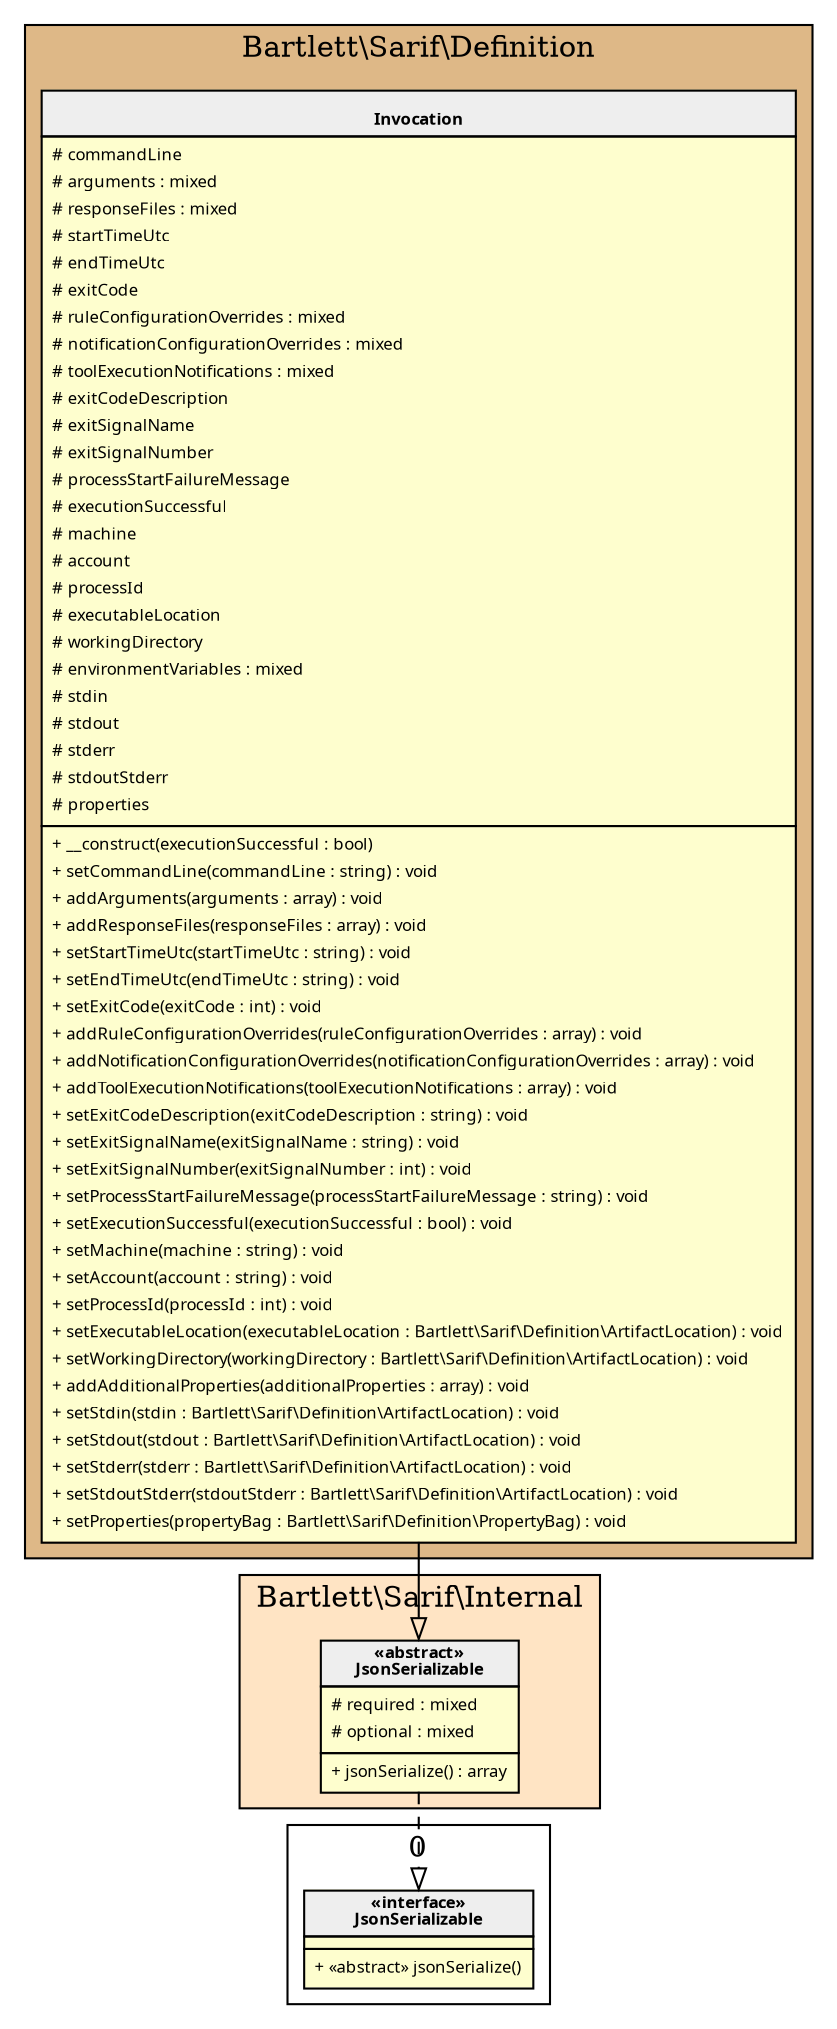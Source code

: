 digraph {
  graph [name="G" overlap="false" rankdir="TB" bgcolor="transparent"]
  node [fontname="Verdana" fontsize=8 shape="none" margin=0 fillcolor="#FEFECE" style="filled"]
  edge [fontname="Verdana" fontsize=8]
  subgraph cluster_0 {
    graph [bgcolor="BurlyWood"]
    label = "Bartlett\\Sarif\\Definition"
    "Bartlett\\Sarif\\Definition\\Invocation" [shape="none" label=<
<table cellspacing="0" border="0" cellborder="1">
    <tr><td bgcolor="#eeeeee"><b><br/>Invocation</b></td></tr>
    <tr><td><table border="0" cellspacing="0" cellpadding="2">
    <tr><td align="left"># commandLine</td></tr>
    <tr><td align="left"># arguments : mixed</td></tr>
    <tr><td align="left"># responseFiles : mixed</td></tr>
    <tr><td align="left"># startTimeUtc</td></tr>
    <tr><td align="left"># endTimeUtc</td></tr>
    <tr><td align="left"># exitCode</td></tr>
    <tr><td align="left"># ruleConfigurationOverrides : mixed</td></tr>
    <tr><td align="left"># notificationConfigurationOverrides : mixed</td></tr>
    <tr><td align="left"># toolExecutionNotifications : mixed</td></tr>
    <tr><td align="left"># exitCodeDescription</td></tr>
    <tr><td align="left"># exitSignalName</td></tr>
    <tr><td align="left"># exitSignalNumber</td></tr>
    <tr><td align="left"># processStartFailureMessage</td></tr>
    <tr><td align="left"># executionSuccessful</td></tr>
    <tr><td align="left"># machine</td></tr>
    <tr><td align="left"># account</td></tr>
    <tr><td align="left"># processId</td></tr>
    <tr><td align="left"># executableLocation</td></tr>
    <tr><td align="left"># workingDirectory</td></tr>
    <tr><td align="left"># environmentVariables : mixed</td></tr>
    <tr><td align="left"># stdin</td></tr>
    <tr><td align="left"># stdout</td></tr>
    <tr><td align="left"># stderr</td></tr>
    <tr><td align="left"># stdoutStderr</td></tr>
    <tr><td align="left"># properties</td></tr>
</table></td></tr>
    <tr><td><table border="0" cellspacing="0" cellpadding="2">
    <tr><td align="left">+ __construct(executionSuccessful : bool)</td></tr>
    <tr><td align="left">+ setCommandLine(commandLine : string) : void</td></tr>
    <tr><td align="left">+ addArguments(arguments : array) : void</td></tr>
    <tr><td align="left">+ addResponseFiles(responseFiles : array) : void</td></tr>
    <tr><td align="left">+ setStartTimeUtc(startTimeUtc : string) : void</td></tr>
    <tr><td align="left">+ setEndTimeUtc(endTimeUtc : string) : void</td></tr>
    <tr><td align="left">+ setExitCode(exitCode : int) : void</td></tr>
    <tr><td align="left">+ addRuleConfigurationOverrides(ruleConfigurationOverrides : array) : void</td></tr>
    <tr><td align="left">+ addNotificationConfigurationOverrides(notificationConfigurationOverrides : array) : void</td></tr>
    <tr><td align="left">+ addToolExecutionNotifications(toolExecutionNotifications : array) : void</td></tr>
    <tr><td align="left">+ setExitCodeDescription(exitCodeDescription : string) : void</td></tr>
    <tr><td align="left">+ setExitSignalName(exitSignalName : string) : void</td></tr>
    <tr><td align="left">+ setExitSignalNumber(exitSignalNumber : int) : void</td></tr>
    <tr><td align="left">+ setProcessStartFailureMessage(processStartFailureMessage : string) : void</td></tr>
    <tr><td align="left">+ setExecutionSuccessful(executionSuccessful : bool) : void</td></tr>
    <tr><td align="left">+ setMachine(machine : string) : void</td></tr>
    <tr><td align="left">+ setAccount(account : string) : void</td></tr>
    <tr><td align="left">+ setProcessId(processId : int) : void</td></tr>
    <tr><td align="left">+ setExecutableLocation(executableLocation : Bartlett\\Sarif\\Definition\\ArtifactLocation) : void</td></tr>
    <tr><td align="left">+ setWorkingDirectory(workingDirectory : Bartlett\\Sarif\\Definition\\ArtifactLocation) : void</td></tr>
    <tr><td align="left">+ addAdditionalProperties(additionalProperties : array) : void</td></tr>
    <tr><td align="left">+ setStdin(stdin : Bartlett\\Sarif\\Definition\\ArtifactLocation) : void</td></tr>
    <tr><td align="left">+ setStdout(stdout : Bartlett\\Sarif\\Definition\\ArtifactLocation) : void</td></tr>
    <tr><td align="left">+ setStderr(stderr : Bartlett\\Sarif\\Definition\\ArtifactLocation) : void</td></tr>
    <tr><td align="left">+ setStdoutStderr(stdoutStderr : Bartlett\\Sarif\\Definition\\ArtifactLocation) : void</td></tr>
    <tr><td align="left">+ setProperties(propertyBag : Bartlett\\Sarif\\Definition\\PropertyBag) : void</td></tr>
</table></td></tr>
</table>>]
  }
  subgraph cluster_1 {
    graph [bgcolor="Bisque"]
    label = "Bartlett\\Sarif\\Internal"
    "Bartlett\\Sarif\\Internal\\JsonSerializable" [shape="none" label=<
<table cellspacing="0" border="0" cellborder="1">
    <tr><td bgcolor="#eeeeee"><b>«abstract»<br/>JsonSerializable</b></td></tr>
    <tr><td><table border="0" cellspacing="0" cellpadding="2">
    <tr><td align="left"># required : mixed</td></tr>
    <tr><td align="left"># optional : mixed</td></tr>
</table></td></tr>
    <tr><td><table border="0" cellspacing="0" cellpadding="2">
    <tr><td align="left">+ jsonSerialize() : array</td></tr>
</table></td></tr>
</table>>]
  }
  subgraph cluster_2 {
    label = 0
    "JsonSerializable" [shape="none" label=<
<table cellspacing="0" border="0" cellborder="1">
    <tr><td bgcolor="#eeeeee"><b>«interface»<br/>JsonSerializable</b></td></tr>
    <tr><td></td></tr>
    <tr><td><table border="0" cellspacing="0" cellpadding="2">
    <tr><td align="left">+ «abstract» jsonSerialize()</td></tr>
</table></td></tr>
</table>>]
  }
  "Bartlett\\Sarif\\Internal\\JsonSerializable" -> "JsonSerializable" [arrowhead="empty" style="dashed"]
  "Bartlett\\Sarif\\Definition\\Invocation" -> "Bartlett\\Sarif\\Internal\\JsonSerializable" [arrowhead="empty" style="filled"]
}
